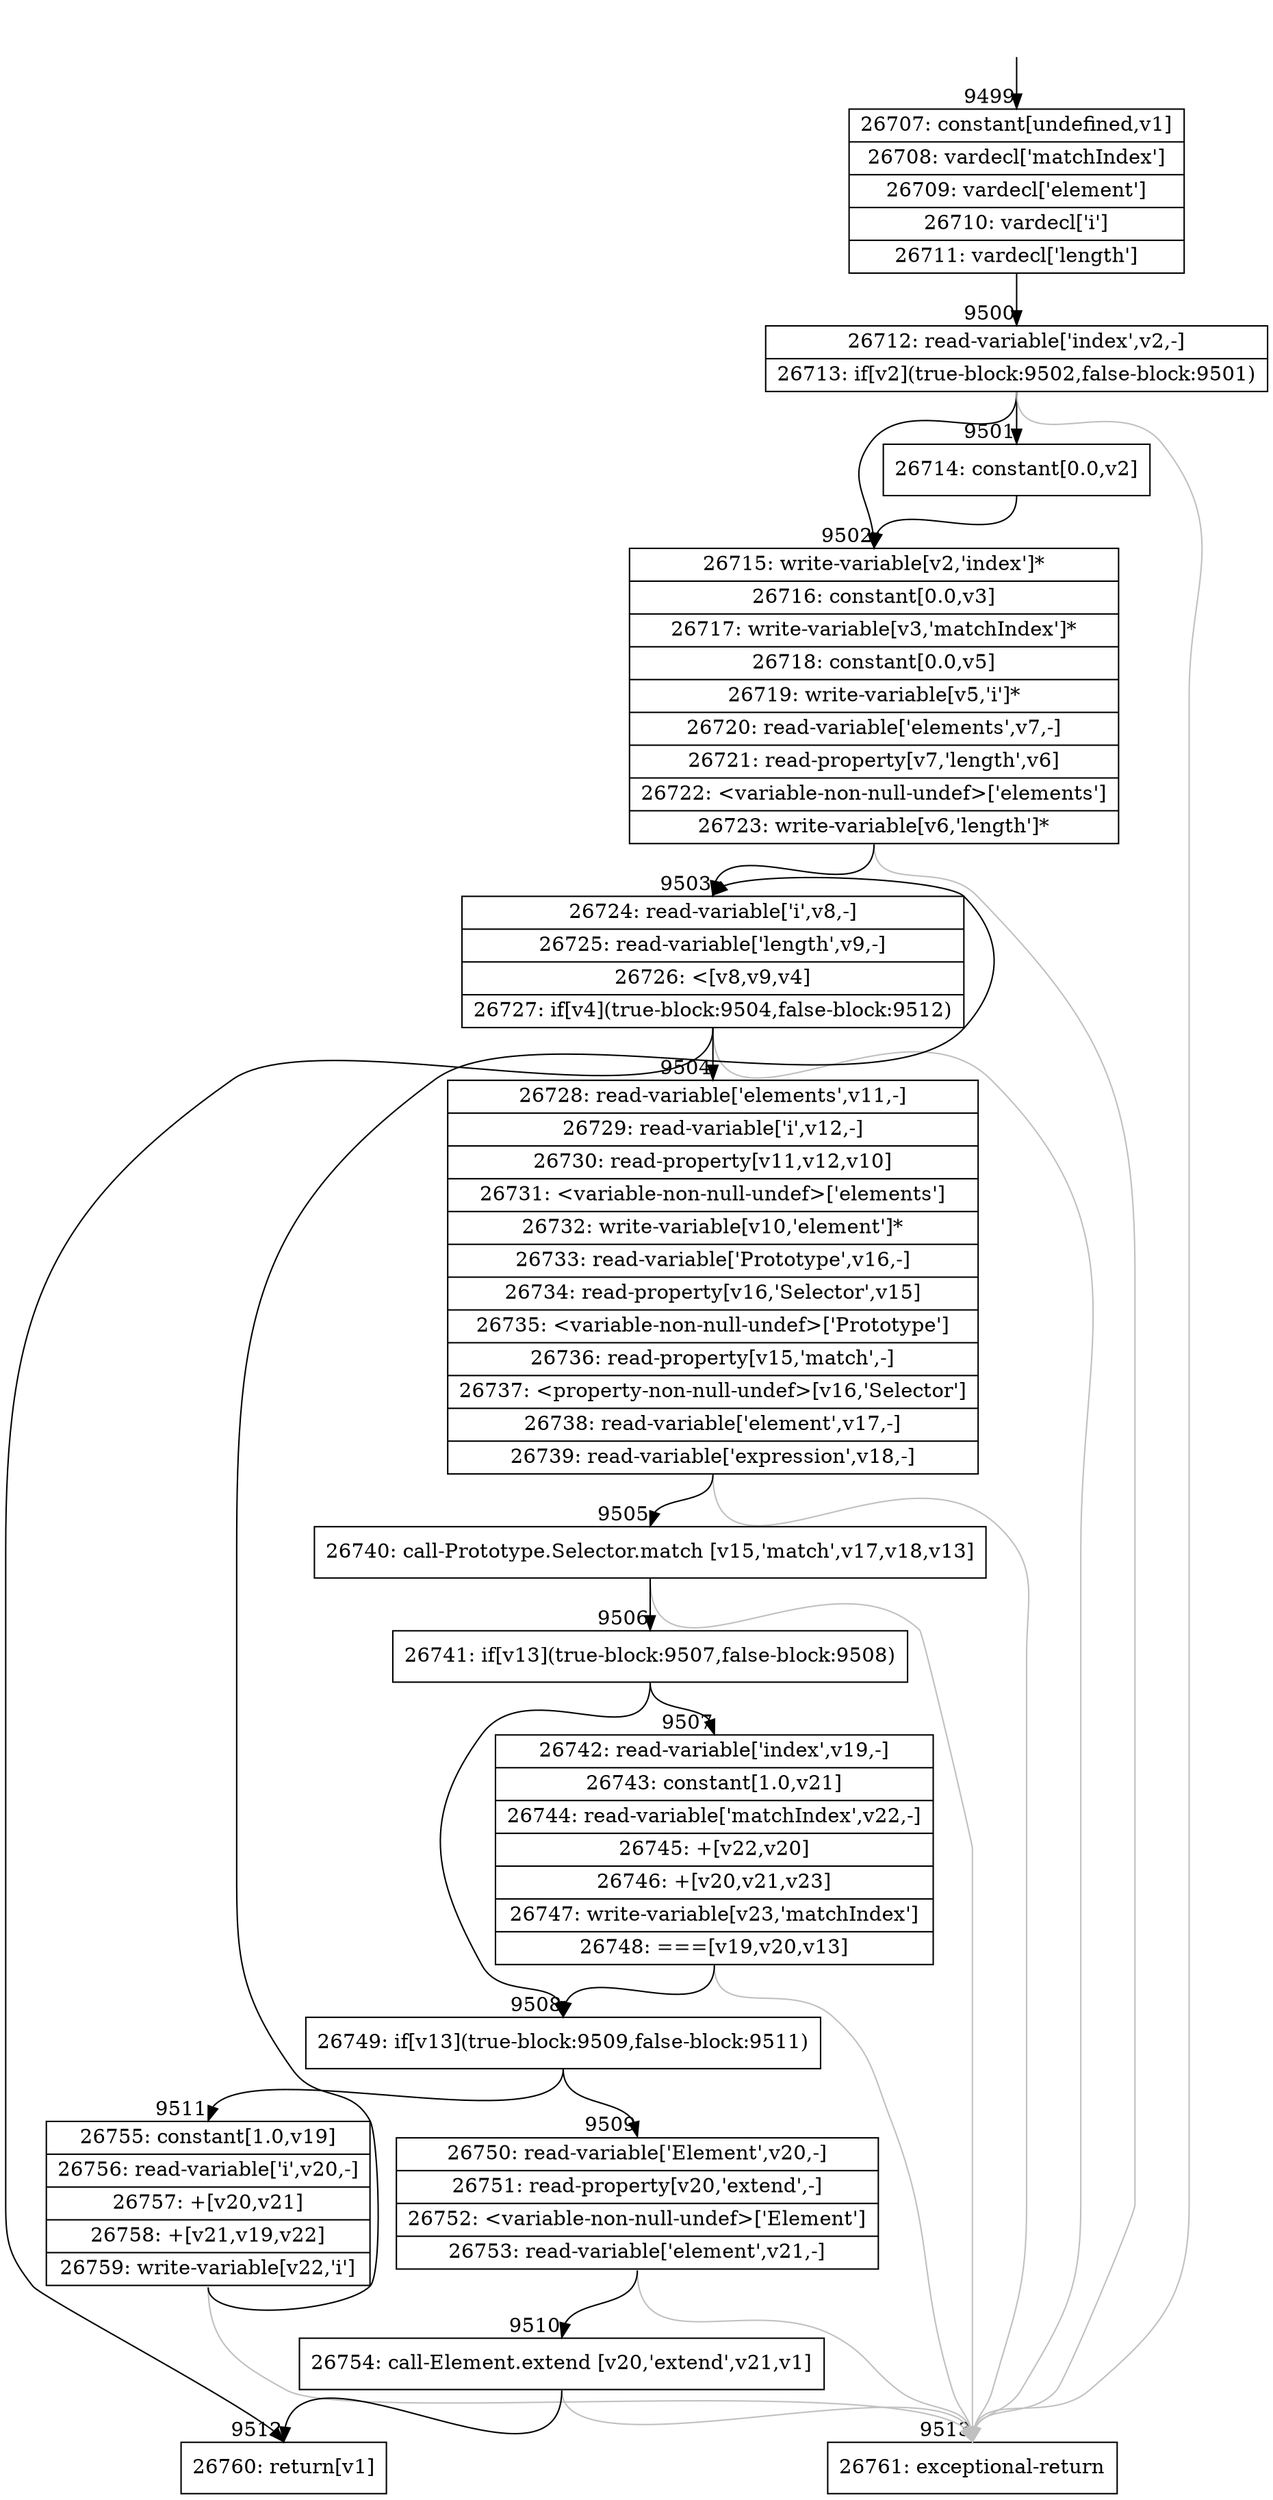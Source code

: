 digraph {
rankdir="TD"
BB_entry731[shape=none,label=""];
BB_entry731 -> BB9499 [tailport=s, headport=n, headlabel="    9499"]
BB9499 [shape=record label="{26707: constant[undefined,v1]|26708: vardecl['matchIndex']|26709: vardecl['element']|26710: vardecl['i']|26711: vardecl['length']}" ] 
BB9499 -> BB9500 [tailport=s, headport=n, headlabel="      9500"]
BB9500 [shape=record label="{26712: read-variable['index',v2,-]|26713: if[v2](true-block:9502,false-block:9501)}" ] 
BB9500 -> BB9502 [tailport=s, headport=n, headlabel="      9502"]
BB9500 -> BB9501 [tailport=s, headport=n, headlabel="      9501"]
BB9500 -> BB9513 [tailport=s, headport=n, color=gray, headlabel="      9513"]
BB9501 [shape=record label="{26714: constant[0.0,v2]}" ] 
BB9501 -> BB9502 [tailport=s, headport=n]
BB9502 [shape=record label="{26715: write-variable[v2,'index']*|26716: constant[0.0,v3]|26717: write-variable[v3,'matchIndex']*|26718: constant[0.0,v5]|26719: write-variable[v5,'i']*|26720: read-variable['elements',v7,-]|26721: read-property[v7,'length',v6]|26722: \<variable-non-null-undef\>['elements']|26723: write-variable[v6,'length']*}" ] 
BB9502 -> BB9503 [tailport=s, headport=n, headlabel="      9503"]
BB9502 -> BB9513 [tailport=s, headport=n, color=gray]
BB9503 [shape=record label="{26724: read-variable['i',v8,-]|26725: read-variable['length',v9,-]|26726: \<[v8,v9,v4]|26727: if[v4](true-block:9504,false-block:9512)}" ] 
BB9503 -> BB9504 [tailport=s, headport=n, headlabel="      9504"]
BB9503 -> BB9512 [tailport=s, headport=n, headlabel="      9512"]
BB9503 -> BB9513 [tailport=s, headport=n, color=gray]
BB9504 [shape=record label="{26728: read-variable['elements',v11,-]|26729: read-variable['i',v12,-]|26730: read-property[v11,v12,v10]|26731: \<variable-non-null-undef\>['elements']|26732: write-variable[v10,'element']*|26733: read-variable['Prototype',v16,-]|26734: read-property[v16,'Selector',v15]|26735: \<variable-non-null-undef\>['Prototype']|26736: read-property[v15,'match',-]|26737: \<property-non-null-undef\>[v16,'Selector']|26738: read-variable['element',v17,-]|26739: read-variable['expression',v18,-]}" ] 
BB9504 -> BB9505 [tailport=s, headport=n, headlabel="      9505"]
BB9504 -> BB9513 [tailport=s, headport=n, color=gray]
BB9505 [shape=record label="{26740: call-Prototype.Selector.match [v15,'match',v17,v18,v13]}" ] 
BB9505 -> BB9506 [tailport=s, headport=n, headlabel="      9506"]
BB9505 -> BB9513 [tailport=s, headport=n, color=gray]
BB9506 [shape=record label="{26741: if[v13](true-block:9507,false-block:9508)}" ] 
BB9506 -> BB9508 [tailport=s, headport=n, headlabel="      9508"]
BB9506 -> BB9507 [tailport=s, headport=n, headlabel="      9507"]
BB9507 [shape=record label="{26742: read-variable['index',v19,-]|26743: constant[1.0,v21]|26744: read-variable['matchIndex',v22,-]|26745: +[v22,v20]|26746: +[v20,v21,v23]|26747: write-variable[v23,'matchIndex']|26748: ===[v19,v20,v13]}" ] 
BB9507 -> BB9508 [tailport=s, headport=n]
BB9507 -> BB9513 [tailport=s, headport=n, color=gray]
BB9508 [shape=record label="{26749: if[v13](true-block:9509,false-block:9511)}" ] 
BB9508 -> BB9509 [tailport=s, headport=n, headlabel="      9509"]
BB9508 -> BB9511 [tailport=s, headport=n, headlabel="      9511"]
BB9509 [shape=record label="{26750: read-variable['Element',v20,-]|26751: read-property[v20,'extend',-]|26752: \<variable-non-null-undef\>['Element']|26753: read-variable['element',v21,-]}" ] 
BB9509 -> BB9510 [tailport=s, headport=n, headlabel="      9510"]
BB9509 -> BB9513 [tailport=s, headport=n, color=gray]
BB9510 [shape=record label="{26754: call-Element.extend [v20,'extend',v21,v1]}" ] 
BB9510 -> BB9512 [tailport=s, headport=n]
BB9510 -> BB9513 [tailport=s, headport=n, color=gray]
BB9511 [shape=record label="{26755: constant[1.0,v19]|26756: read-variable['i',v20,-]|26757: +[v20,v21]|26758: +[v21,v19,v22]|26759: write-variable[v22,'i']}" ] 
BB9511 -> BB9503 [tailport=s, headport=n]
BB9511 -> BB9513 [tailport=s, headport=n, color=gray]
BB9512 [shape=record label="{26760: return[v1]}" ] 
BB9513 [shape=record label="{26761: exceptional-return}" ] 
//#$~ 7497
}
